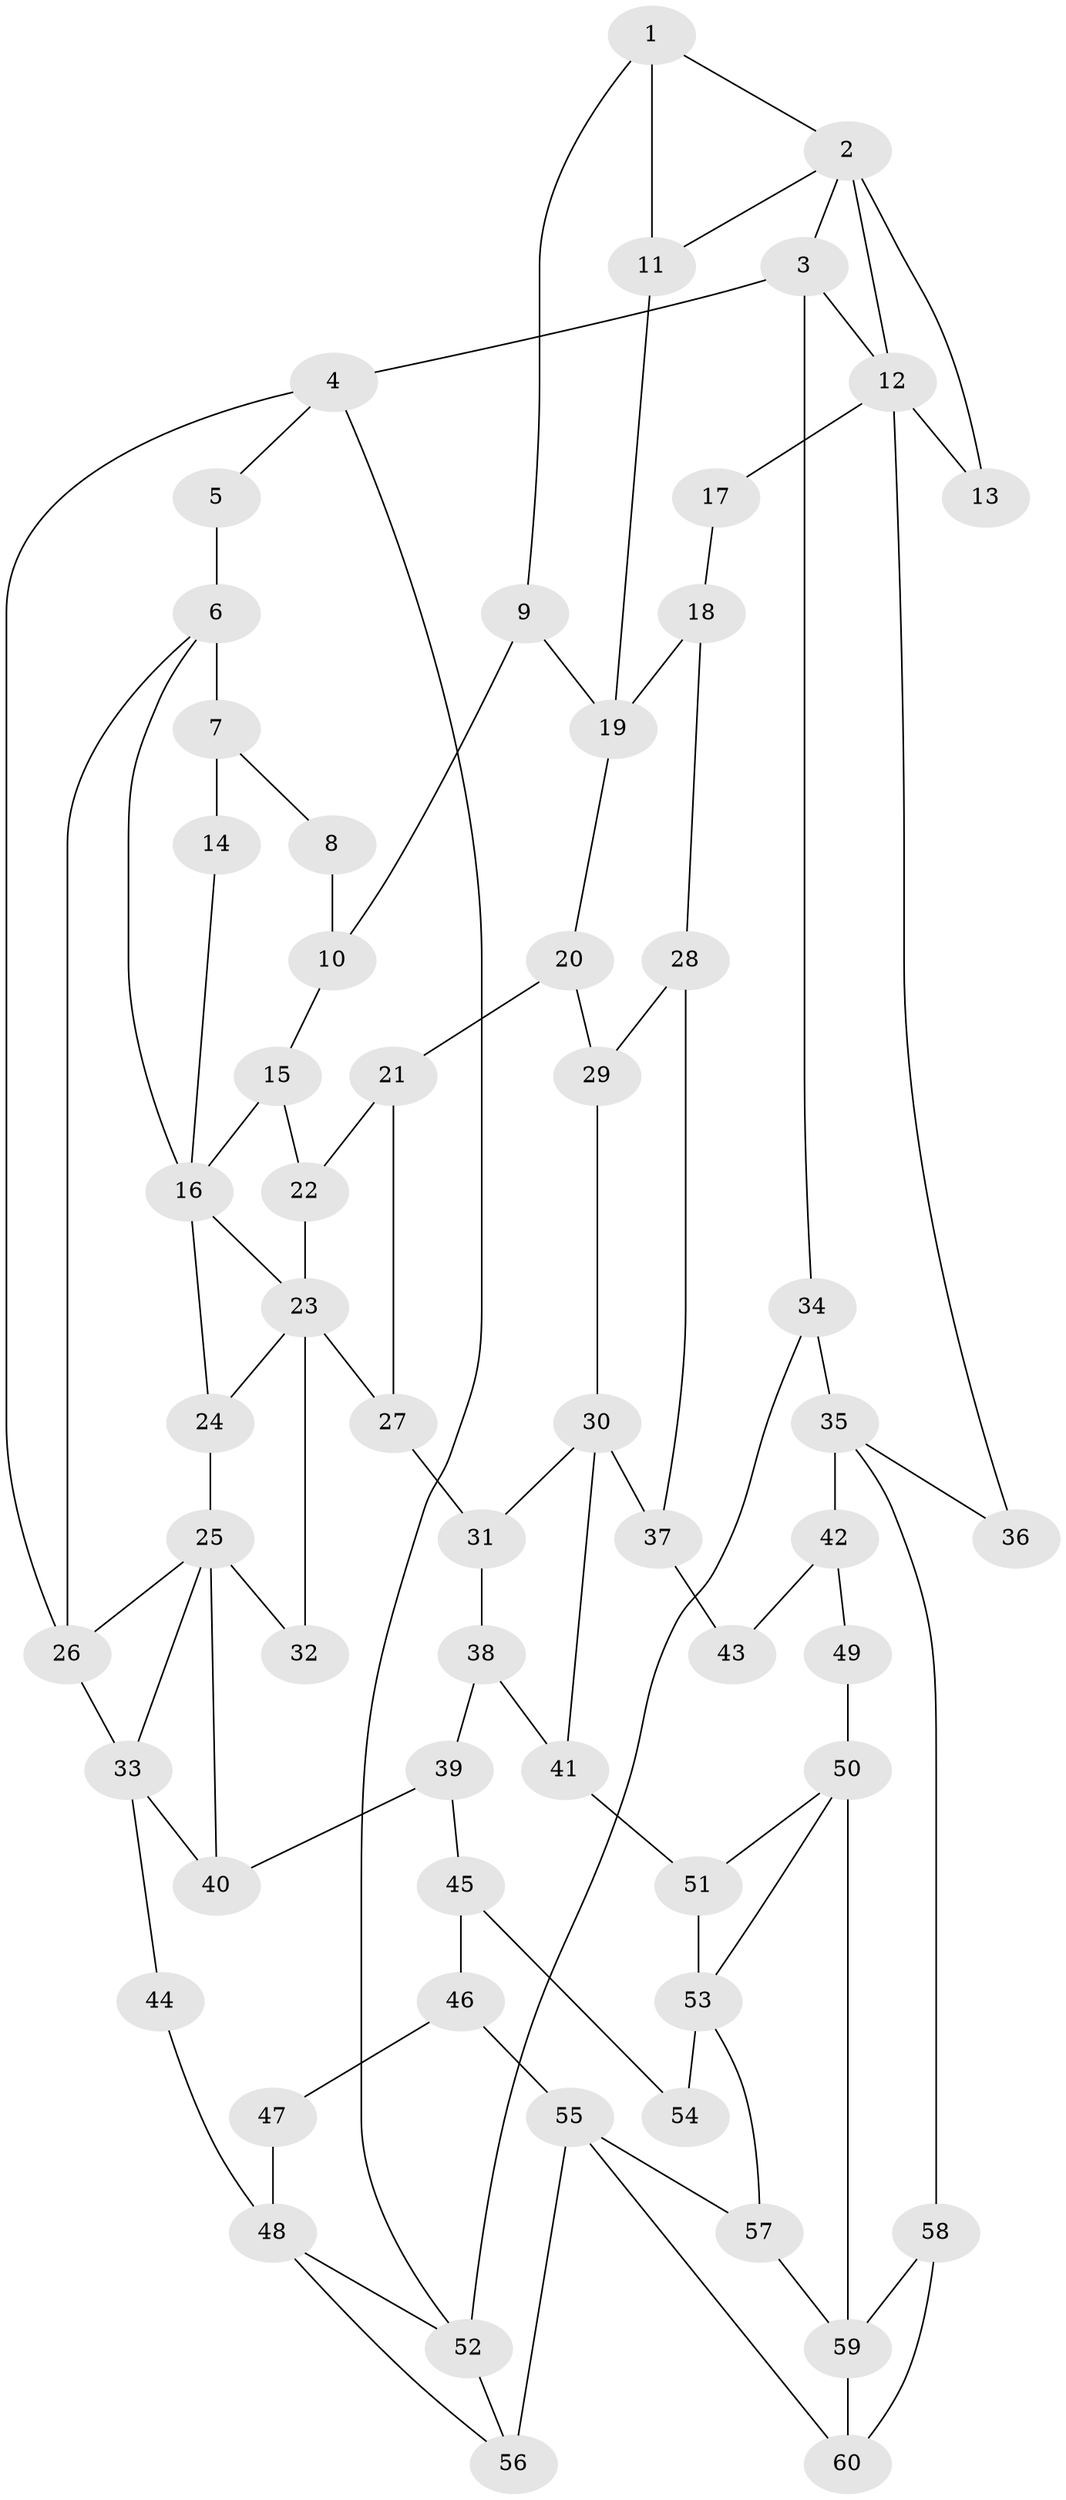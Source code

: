 // original degree distribution, {3: 0.016666666666666666, 4: 0.24166666666666667, 6: 0.225, 5: 0.5166666666666667}
// Generated by graph-tools (version 1.1) at 2025/38/03/09/25 02:38:50]
// undirected, 60 vertices, 96 edges
graph export_dot {
graph [start="1"]
  node [color=gray90,style=filled];
  1;
  2;
  3;
  4;
  5;
  6;
  7;
  8;
  9;
  10;
  11;
  12;
  13;
  14;
  15;
  16;
  17;
  18;
  19;
  20;
  21;
  22;
  23;
  24;
  25;
  26;
  27;
  28;
  29;
  30;
  31;
  32;
  33;
  34;
  35;
  36;
  37;
  38;
  39;
  40;
  41;
  42;
  43;
  44;
  45;
  46;
  47;
  48;
  49;
  50;
  51;
  52;
  53;
  54;
  55;
  56;
  57;
  58;
  59;
  60;
  1 -- 2 [weight=1.0];
  1 -- 9 [weight=1.0];
  1 -- 11 [weight=1.0];
  2 -- 3 [weight=1.0];
  2 -- 11 [weight=1.0];
  2 -- 12 [weight=1.0];
  2 -- 13 [weight=2.0];
  3 -- 4 [weight=1.0];
  3 -- 12 [weight=1.0];
  3 -- 34 [weight=1.0];
  4 -- 5 [weight=1.0];
  4 -- 26 [weight=1.0];
  4 -- 52 [weight=1.0];
  5 -- 6 [weight=2.0];
  6 -- 7 [weight=2.0];
  6 -- 16 [weight=1.0];
  6 -- 26 [weight=1.0];
  7 -- 8 [weight=2.0];
  7 -- 14 [weight=2.0];
  8 -- 10 [weight=1.0];
  9 -- 10 [weight=1.0];
  9 -- 19 [weight=1.0];
  10 -- 15 [weight=1.0];
  11 -- 19 [weight=1.0];
  12 -- 13 [weight=1.0];
  12 -- 17 [weight=2.0];
  12 -- 36 [weight=1.0];
  14 -- 16 [weight=1.0];
  15 -- 16 [weight=1.0];
  15 -- 22 [weight=1.0];
  16 -- 23 [weight=1.0];
  16 -- 24 [weight=1.0];
  17 -- 18 [weight=2.0];
  18 -- 19 [weight=2.0];
  18 -- 28 [weight=2.0];
  19 -- 20 [weight=1.0];
  20 -- 21 [weight=1.0];
  20 -- 29 [weight=1.0];
  21 -- 22 [weight=1.0];
  21 -- 27 [weight=1.0];
  22 -- 23 [weight=1.0];
  23 -- 24 [weight=1.0];
  23 -- 27 [weight=1.0];
  23 -- 32 [weight=2.0];
  24 -- 25 [weight=1.0];
  25 -- 26 [weight=1.0];
  25 -- 32 [weight=1.0];
  25 -- 33 [weight=1.0];
  25 -- 40 [weight=1.0];
  26 -- 33 [weight=2.0];
  27 -- 31 [weight=1.0];
  28 -- 29 [weight=2.0];
  28 -- 37 [weight=2.0];
  29 -- 30 [weight=1.0];
  30 -- 31 [weight=1.0];
  30 -- 37 [weight=2.0];
  30 -- 41 [weight=1.0];
  31 -- 38 [weight=1.0];
  33 -- 40 [weight=1.0];
  33 -- 44 [weight=2.0];
  34 -- 35 [weight=2.0];
  34 -- 52 [weight=1.0];
  35 -- 36 [weight=2.0];
  35 -- 42 [weight=1.0];
  35 -- 58 [weight=1.0];
  37 -- 43 [weight=2.0];
  38 -- 39 [weight=1.0];
  38 -- 41 [weight=1.0];
  39 -- 40 [weight=1.0];
  39 -- 45 [weight=1.0];
  41 -- 51 [weight=1.0];
  42 -- 43 [weight=1.0];
  42 -- 49 [weight=1.0];
  44 -- 48 [weight=2.0];
  45 -- 46 [weight=1.0];
  45 -- 54 [weight=1.0];
  46 -- 47 [weight=1.0];
  46 -- 55 [weight=2.0];
  47 -- 48 [weight=2.0];
  48 -- 52 [weight=1.0];
  48 -- 56 [weight=1.0];
  49 -- 50 [weight=2.0];
  50 -- 51 [weight=1.0];
  50 -- 53 [weight=1.0];
  50 -- 59 [weight=2.0];
  51 -- 53 [weight=1.0];
  52 -- 56 [weight=1.0];
  53 -- 54 [weight=2.0];
  53 -- 57 [weight=1.0];
  55 -- 56 [weight=2.0];
  55 -- 57 [weight=1.0];
  55 -- 60 [weight=1.0];
  57 -- 59 [weight=1.0];
  58 -- 59 [weight=1.0];
  58 -- 60 [weight=1.0];
  59 -- 60 [weight=1.0];
}
